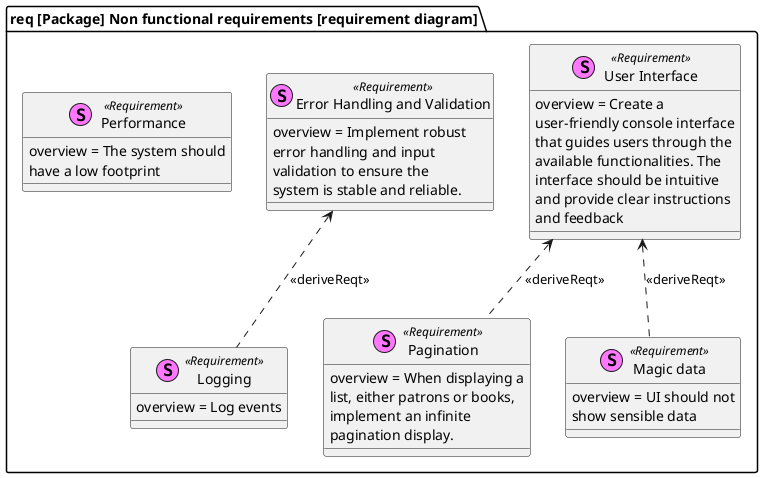 @startuml
skinparam wrapwidth 200

package "req [Package] Non functional requirements [requirement diagram]" {
    stereotype "Pagination" as pagination <<Requirement>> {
        overview = When displaying a list, either patrons or books, implement an infinite pagination display.
    }

    stereotype "Magic data" as magic_data <<Requirement>> {
        overview = UI should not show sensible data
    }

    stereotype "User Interface" as  user_interface <<Requirement>> {
        overview = Create a user-friendly console interface that guides users through the available functionalities. The interface should be intuitive and provide clear instructions and feedback 
    }
    user_interface <.. magic_data: <<deriveReqt>>
    user_interface <.. pagination: <<deriveReqt>>

    stereotype "Logging" as logs <<Requirement>> {
        overview = Log events
    }

    stereotype "Error Handling and Validation" as  error_handling_validation <<Requirement>> {
        overview = Implement robust error handling and input validation to ensure the system is stable and reliable.
    }
    error_handling_validation <.. logs: <<deriveReqt>>

    stereotype "Performance" as  performance <<Requirement>> {
        overview = The system should have a low footprint
    }

}
@enduml
